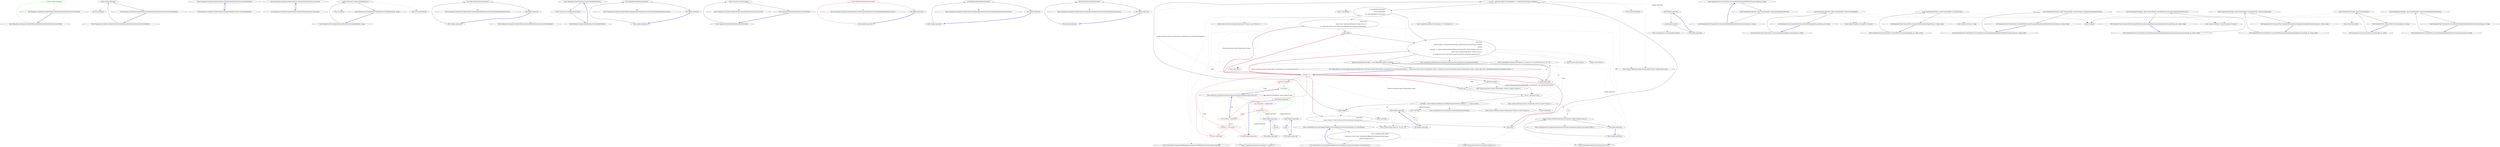 digraph  {
m2_3 [cluster="int.ToString()", file="DefaultNumberToWordsConverter.cs", label="Entry int.ToString()", span="0-0"];
m2_0 [cluster="Humanizer.Localisation.NumberToWords.DefaultNumberToWordsConverter.Convert(int)", file="DefaultNumberToWordsConverter.cs", label="Entry Humanizer.Localisation.NumberToWords.DefaultNumberToWordsConverter.Convert(int)", span="4-4"];
m2_1 [cluster="Humanizer.Localisation.NumberToWords.DefaultNumberToWordsConverter.Convert(int)", color=green, community=0, file="DefaultNumberToWordsConverter.cs", label="4: return number.ToString();", span="6-6"];
m2_2 [cluster="Humanizer.Localisation.NumberToWords.DefaultNumberToWordsConverter.Convert(int)", file="DefaultNumberToWordsConverter.cs", label="Exit Humanizer.Localisation.NumberToWords.DefaultNumberToWordsConverter.Convert(int)", span="4-4"];
m2_4 [cluster="Humanizer.Localisation.NumberToWords.DefaultNumberToWordsConverter.ConvertToOrdinal(int)", file="DefaultNumberToWordsConverter.cs", label="Entry Humanizer.Localisation.NumberToWords.DefaultNumberToWordsConverter.ConvertToOrdinal(int)", span="9-9"];
m2_5 [cluster="Humanizer.Localisation.NumberToWords.DefaultNumberToWordsConverter.ConvertToOrdinal(int)", file="DefaultNumberToWordsConverter.cs", label="return number.ToString();", span="11-11"];
m2_6 [cluster="Humanizer.Localisation.NumberToWords.DefaultNumberToWordsConverter.ConvertToOrdinal(int)", file="DefaultNumberToWordsConverter.cs", label="Exit Humanizer.Localisation.NumberToWords.DefaultNumberToWordsConverter.ConvertToOrdinal(int)", span="9-9"];
m7_2 [cluster="Humanizer.Localisation.NumberToWords.INumberToWordsConverter.ConvertToOrdinal(int)", file="INumberToWordsConverter.cs", label="Entry Humanizer.Localisation.NumberToWords.INumberToWordsConverter.ConvertToOrdinal(int)", span="19-19"];
m7_3 [cluster="Humanizer.Localisation.NumberToWords.INumberToWordsConverter.ConvertToOrdinal(int)", file="INumberToWordsConverter.cs", label="Exit Humanizer.Localisation.NumberToWords.INumberToWordsConverter.ConvertToOrdinal(int)", span="19-19"];
m7_0 [cluster="Humanizer.Localisation.NumberToWords.INumberToWordsConverter.Convert(int)", file="INumberToWordsConverter.cs", label="Entry Humanizer.Localisation.NumberToWords.INumberToWordsConverter.Convert(int)", span="12-12"];
m7_1 [cluster="Humanizer.Localisation.NumberToWords.INumberToWordsConverter.Convert(int)", file="INumberToWordsConverter.cs", label="Exit Humanizer.Localisation.NumberToWords.INumberToWordsConverter.Convert(int)", span="12-12"];
m8_4 [cluster="Unk.Equal", file="NumberToOrdinalWordsTests.cs", label="Entry Unk.Equal", span=""];
m8_0 [cluster="Humanizer.Tests.NumberToOrdinalWordsTests.ToOrdinalWords(int, string)", file="NumberToOrdinalWordsTests.cs", label="Entry Humanizer.Tests.NumberToOrdinalWordsTests.ToOrdinalWords(int, string)", span="50-50"];
m8_1 [cluster="Humanizer.Tests.NumberToOrdinalWordsTests.ToOrdinalWords(int, string)", file="NumberToOrdinalWordsTests.cs", label="Assert.Equal(words, number.ToOrdinalWords())", span="52-52"];
m8_2 [cluster="Humanizer.Tests.NumberToOrdinalWordsTests.ToOrdinalWords(int, string)", file="NumberToOrdinalWordsTests.cs", label="Exit Humanizer.Tests.NumberToOrdinalWordsTests.ToOrdinalWords(int, string)", span="50-50"];
m8_3 [cluster="int.ToOrdinalWords()", file="NumberToOrdinalWordsTests.cs", label="Entry int.ToOrdinalWords()", span="35-35"];
m9_7 [cluster="Humanizer.Localisation.NumberToWords.ArabicNumberToWordsConverter.ArabicNumberToWordsConverter()", file="NumberToWordsExtension.cs", label="Entry Humanizer.Localisation.NumberToWords.ArabicNumberToWordsConverter.ArabicNumberToWordsConverter()", span="4-4"];
m9_24 [cluster="Humanizer.NumberToWordsExtension.ToOrdinalWords(int)", file="NumberToWordsExtension.cs", label="Entry Humanizer.NumberToWordsExtension.ToOrdinalWords(int)", span="35-35"];
m9_25 [cluster="Humanizer.NumberToWordsExtension.ToOrdinalWords(int)", file="NumberToWordsExtension.cs", label="return Converter.ConvertToOrdinal(number);", span="37-37"];
m9_26 [cluster="Humanizer.NumberToWordsExtension.ToOrdinalWords(int)", file="NumberToWordsExtension.cs", label="Exit Humanizer.NumberToWordsExtension.ToOrdinalWords(int)", span="35-35"];
m9_15 [cluster="Humanizer.Localisation.NumberToWords.SpanishNumberToWordsConverter.SpanishNumberToWordsConverter()", file="NumberToWordsExtension.cs", label="Entry Humanizer.Localisation.NumberToWords.SpanishNumberToWordsConverter.SpanishNumberToWordsConverter()", span="5-5"];
m9_27 [cluster="Humanizer.Localisation.NumberToWords.INumberToWordsConverter.ConvertToOrdinal(int)", file="NumberToWordsExtension.cs", label="Entry Humanizer.Localisation.NumberToWords.INumberToWordsConverter.ConvertToOrdinal(int)", span="19-19"];
m9_23 [cluster="Humanizer.Localisation.NumberToWords.INumberToWordsConverter.Convert(int)", file="NumberToWordsExtension.cs", label="Entry Humanizer.Localisation.NumberToWords.INumberToWordsConverter.Convert(int)", span="12-12"];
m9_19 [cluster="Humanizer.Localisation.NumberToWords.PolishNumberToWordsConverter.PolishNumberToWordsConverter()", file="NumberToWordsExtension.cs", label="Entry Humanizer.Localisation.NumberToWords.PolishNumberToWordsConverter.PolishNumberToWordsConverter()", span="6-6"];
m9_20 [cluster="Humanizer.NumberToWordsExtension.ToWords(int)", file="NumberToWordsExtension.cs", label="Entry Humanizer.NumberToWordsExtension.ToWords(int)", span="25-25"];
m9_21 [cluster="Humanizer.NumberToWordsExtension.ToWords(int)", file="NumberToWordsExtension.cs", label="return Converter.Convert(number);", span="27-27"];
m9_22 [cluster="Humanizer.NumberToWordsExtension.ToWords(int)", file="NumberToWordsExtension.cs", label="Exit Humanizer.NumberToWordsExtension.ToWords(int)", span="25-25"];
m9_3 [cluster="Humanizer.Localisation.NumberToWords.EnglishNumberToWordsConverter.EnglishNumberToWordsConverter()", file="NumberToWordsExtension.cs", label="Entry Humanizer.Localisation.NumberToWords.EnglishNumberToWordsConverter.EnglishNumberToWordsConverter()", span="5-5"];
m9_11 [cluster="Humanizer.Localisation.NumberToWords.FarsiNumberToWordsConverter.FarsiNumberToWordsConverter()", file="NumberToWordsExtension.cs", label="Entry Humanizer.Localisation.NumberToWords.FarsiNumberToWordsConverter.FarsiNumberToWordsConverter()", span="5-5"];
m9_16 [cluster="lambda expression", file="NumberToWordsExtension.cs", label="Entry lambda expression", span="17-17"];
m9_0 [cluster="lambda expression", file="NumberToWordsExtension.cs", label="Entry lambda expression", span="13-13"];
m9_1 [cluster="lambda expression", file="NumberToWordsExtension.cs", label="new EnglishNumberToWordsConverter()", span="13-13"];
m9_2 [cluster="lambda expression", file="NumberToWordsExtension.cs", label="Exit lambda expression", span="13-13"];
m9_4 [cluster="lambda expression", file="NumberToWordsExtension.cs", label="Entry lambda expression", span="14-14"];
m9_5 [cluster="lambda expression", file="NumberToWordsExtension.cs", label="new ArabicNumberToWordsConverter()", span="14-14"];
m9_6 [cluster="lambda expression", file="NumberToWordsExtension.cs", label="Exit lambda expression", span="14-14"];
m9_8 [cluster="lambda expression", file="NumberToWordsExtension.cs", label="Entry lambda expression", span="15-15"];
m9_9 [cluster="lambda expression", file="NumberToWordsExtension.cs", label="new FarsiNumberToWordsConverter()", span="15-15"];
m9_10 [cluster="lambda expression", file="NumberToWordsExtension.cs", label="Exit lambda expression", span="15-15"];
m9_12 [cluster="lambda expression", file="NumberToWordsExtension.cs", label="Entry lambda expression", span="16-16"];
m9_13 [cluster="lambda expression", file="NumberToWordsExtension.cs", label="new SpanishNumberToWordsConverter()", span="16-16"];
m9_14 [cluster="lambda expression", file="NumberToWordsExtension.cs", label="Exit lambda expression", span="16-16"];
m9_17 [cluster="lambda expression", color=red, community=0, file="NumberToWordsExtension.cs", label="8: new PolishNumberToWordsConverter()", span="17-17"];
m9_18 [cluster="lambda expression", file="NumberToWordsExtension.cs", label="Exit lambda expression", span="17-17"];
m11_43 [cluster="Unk.ToMaybe", file="RussianFormatter.cs", label="Entry Unk.ToMaybe", span=""];
m11_4 [cluster="Humanizer.Localisation.Formatters.RussianFormatter.GetResourceKey(string, int)", color=red, community=0, file="RussianFormatter.cs", label="1: mod10 == 1", span="14-14"];
m11_29 [cluster="CommandLine.Core.ValueMapper.MapValuesImpl(System.Collections.Generic.IEnumerable<CommandLine.Core.SpecificationProperty>, System.Collections.Generic.IEnumerable<string>, System.Func<System.Collections.Generic.IEnumerable<string>, System.Type, bool, CommandLine.Infrastructure.Maybe<object>>)", file="RussianFormatter.cs", label="MapValuesImpl(specProps.Skip(1), values.Skip(taken.Count()), converter)", span="61-61"];
m11_17 [cluster="CommandLine.Core.ValueMapper.MapValuesImpl(System.Collections.Generic.IEnumerable<CommandLine.Core.SpecificationProperty>, System.Collections.Generic.IEnumerable<string>, System.Func<System.Collections.Generic.IEnumerable<string>, System.Type, bool, CommandLine.Infrastructure.Maybe<object>>)", file="RussianFormatter.cs", label="specProps.Empty()", span="30-30"];
m11_18 [cluster="CommandLine.Core.ValueMapper.MapValuesImpl(System.Collections.Generic.IEnumerable<CommandLine.Core.SpecificationProperty>, System.Collections.Generic.IEnumerable<string>, System.Func<System.Collections.Generic.IEnumerable<string>, System.Type, bool, CommandLine.Infrastructure.Maybe<object>>)", file="RussianFormatter.cs", label="yield break;", span="32-32"];
m11_22 [cluster="CommandLine.Core.ValueMapper.MapValuesImpl(System.Collections.Generic.IEnumerable<CommandLine.Core.SpecificationProperty>, System.Collections.Generic.IEnumerable<string>, System.Func<System.Collections.Generic.IEnumerable<string>, System.Type, bool, CommandLine.Infrastructure.Maybe<object>>)", file="RussianFormatter.cs", label="yield return\r\n                    Tuple.Create(pt, MakeErrorInCaseOfMinConstraint(pt.Specification));", span="38-39"];
m11_23 [cluster="CommandLine.Core.ValueMapper.MapValuesImpl(System.Collections.Generic.IEnumerable<CommandLine.Core.SpecificationProperty>, System.Collections.Generic.IEnumerable<string>, System.Func<System.Collections.Generic.IEnumerable<string>, System.Type, bool, CommandLine.Infrastructure.Maybe<object>>)", file="RussianFormatter.cs", label="yield break;", span="40-40"];
m11_26 [cluster="CommandLine.Core.ValueMapper.MapValuesImpl(System.Collections.Generic.IEnumerable<CommandLine.Core.SpecificationProperty>, System.Collections.Generic.IEnumerable<string>, System.Func<System.Collections.Generic.IEnumerable<string>, System.Type, bool, CommandLine.Infrastructure.Maybe<object>>)", file="RussianFormatter.cs", label="yield return\r\n                    Tuple.Create<SpecificationProperty, Maybe<Error>>(\r\n                        pt, Maybe.Just<Error>(new SequenceOutOfRangeError(NameInfo.EmptyName)));", span="48-50"];
m11_27 [cluster="CommandLine.Core.ValueMapper.MapValuesImpl(System.Collections.Generic.IEnumerable<CommandLine.Core.SpecificationProperty>, System.Collections.Generic.IEnumerable<string>, System.Func<System.Collections.Generic.IEnumerable<string>, System.Type, bool, CommandLine.Infrastructure.Maybe<object>>)", file="RussianFormatter.cs", label="yield break;", span="51-51"];
m11_28 [cluster="CommandLine.Core.ValueMapper.MapValuesImpl(System.Collections.Generic.IEnumerable<CommandLine.Core.SpecificationProperty>, System.Collections.Generic.IEnumerable<string>, System.Func<System.Collections.Generic.IEnumerable<string>, System.Type, bool, CommandLine.Infrastructure.Maybe<object>>)", file="RussianFormatter.cs", label="yield return\r\n                converter(taken, pt.Property.PropertyType, pt.Specification.ConversionType.IsScalar())\r\n                    .Return(\r\n                        converted => Tuple.Create(pt.WithValue(Maybe.Just(converted)), Maybe.Nothing<Error>()),\r\n                        Tuple.Create<SpecificationProperty, Maybe<Error>>(\r\n                            pt, Maybe.Just<Error>(new BadFormatConversionError(NameInfo.EmptyName))));", span="54-59"];
m11_30 [cluster="CommandLine.Core.ValueMapper.MapValuesImpl(System.Collections.Generic.IEnumerable<CommandLine.Core.SpecificationProperty>, System.Collections.Generic.IEnumerable<string>, System.Func<System.Collections.Generic.IEnumerable<string>, System.Type, bool, CommandLine.Infrastructure.Maybe<object>>)", file="RussianFormatter.cs", label="yield return value;", span="63-63"];
m11_19 [cluster="CommandLine.Core.ValueMapper.MapValuesImpl(System.Collections.Generic.IEnumerable<CommandLine.Core.SpecificationProperty>, System.Collections.Generic.IEnumerable<string>, System.Func<System.Collections.Generic.IEnumerable<string>, System.Type, bool, CommandLine.Infrastructure.Maybe<object>>)", file="RussianFormatter.cs", label="var pt = specProps.First()", span="34-34"];
m11_20 [cluster="CommandLine.Core.ValueMapper.MapValuesImpl(System.Collections.Generic.IEnumerable<CommandLine.Core.SpecificationProperty>, System.Collections.Generic.IEnumerable<string>, System.Func<System.Collections.Generic.IEnumerable<string>, System.Type, bool, CommandLine.Infrastructure.Maybe<object>>)", file="RussianFormatter.cs", label="var taken = values.Take(pt.Specification.CountOfMaxNumberOfValues().Return(n => n, values.Count()))", span="35-35"];
m11_24 [cluster="CommandLine.Core.ValueMapper.MapValuesImpl(System.Collections.Generic.IEnumerable<CommandLine.Core.SpecificationProperty>, System.Collections.Generic.IEnumerable<string>, System.Func<System.Collections.Generic.IEnumerable<string>, System.Type, bool, CommandLine.Infrastructure.Maybe<object>>)", file="RussianFormatter.cs", label="var next = specProps.Skip(1).FirstOrDefault(s => s.Specification.IsValue()).ToMaybe()", span="43-43"];
m11_25 [cluster="CommandLine.Core.ValueMapper.MapValuesImpl(System.Collections.Generic.IEnumerable<CommandLine.Core.SpecificationProperty>, System.Collections.Generic.IEnumerable<string>, System.Func<System.Collections.Generic.IEnumerable<string>, System.Type, bool, CommandLine.Infrastructure.Maybe<object>>)", file="RussianFormatter.cs", label="pt.Specification.Max.IsJust()\r\n                && next.IsNothing()\r\n                && values.Skip(taken.Count()).Any()", span="44-46"];
m11_21 [cluster="CommandLine.Core.ValueMapper.MapValuesImpl(System.Collections.Generic.IEnumerable<CommandLine.Core.SpecificationProperty>, System.Collections.Generic.IEnumerable<string>, System.Func<System.Collections.Generic.IEnumerable<string>, System.Type, bool, CommandLine.Infrastructure.Maybe<object>>)", file="RussianFormatter.cs", label="taken.Empty()", span="36-36"];
m11_31 [cluster="CommandLine.Core.ValueMapper.MapValuesImpl(System.Collections.Generic.IEnumerable<CommandLine.Core.SpecificationProperty>, System.Collections.Generic.IEnumerable<string>, System.Func<System.Collections.Generic.IEnumerable<string>, System.Type, bool, CommandLine.Infrastructure.Maybe<object>>)", file="RussianFormatter.cs", label="Exit CommandLine.Core.ValueMapper.MapValuesImpl(System.Collections.Generic.IEnumerable<CommandLine.Core.SpecificationProperty>, System.Collections.Generic.IEnumerable<string>, System.Func<System.Collections.Generic.IEnumerable<string>, System.Type, bool, CommandLine.Infrastructure.Maybe<object>>)", span="25-25"];
m11_49 [cluster="CommandLine.Infrastructure.Maybe.Just<T>(T)", file="RussianFormatter.cs", label="Entry CommandLine.Infrastructure.Maybe.Just<T>(T)", span="68-68"];
m11_45 [cluster="CommandLine.Infrastructure.Maybe<T>.IsNothing<T>()", file="RussianFormatter.cs", label="Entry CommandLine.Infrastructure.Maybe<T>.IsNothing<T>()", span="144-144"];
m11_50 [cluster="System.Type.IsScalar()", file="RussianFormatter.cs", label="Entry System.Type.IsScalar()", span="44-44"];
m11_0 [cluster="Humanizer.Localisation.Formatters.RussianFormatter.GetResourceKey(string, int)", file="RussianFormatter.cs", label="Entry Humanizer.Localisation.Formatters.RussianFormatter.GetResourceKey(string, int)", span="7-7"];
m11_1 [cluster="Humanizer.Localisation.Formatters.RussianFormatter.GetResourceKey(string, int)", color=red, community=0, file="RussianFormatter.cs", label="16: var mod100 = number%100", span="9-9"];
m11_2 [cluster="Humanizer.Localisation.Formatters.RussianFormatter.GetResourceKey(string, int)", color=red, community=0, file="RussianFormatter.cs", label="3: mod100/10 != 1", span="10-10"];
m11_3 [cluster="Humanizer.Localisation.Formatters.RussianFormatter.GetResourceKey(string, int)", color=red, community=0, file="RussianFormatter.cs", label="16: var mod10 = number%10", span="12-12"];
m11_44 [cluster="CommandLine.Infrastructure.Maybe<T>.IsJust<T>()", file="RussianFormatter.cs", label="Entry CommandLine.Infrastructure.Maybe<T>.IsJust<T>()", span="149-149"];
m11_51 [cluster="Unk.converter", file="RussianFormatter.cs", label="Entry Unk.converter", span=""];
m11_32 [cluster="System.Collections.Generic.IEnumerable<TSource>.Empty<TSource>()", file="RussianFormatter.cs", label="Entry System.Collections.Generic.IEnumerable<TSource>.Empty<TSource>()", span="62-62"];
m11_60 [cluster="CommandLine.Core.Specification.IsValue()", file="RussianFormatter.cs", label="Entry CommandLine.Core.Specification.IsValue()", span="15-15"];
m11_48 [cluster="CommandLine.SequenceOutOfRangeError.SequenceOutOfRangeError(CommandLine.NameInfo)", file="RussianFormatter.cs", label="Entry CommandLine.SequenceOutOfRangeError.SequenceOutOfRangeError(CommandLine.NameInfo)", span="316-316"];
m11_39 [cluster="CommandLine.Core.ValueMapper.MakeErrorInCaseOfMinConstraint(CommandLine.Core.Specification)", file="RussianFormatter.cs", label="Entry CommandLine.Core.ValueMapper.MakeErrorInCaseOfMinConstraint(CommandLine.Core.Specification)", span="67-67"];
m11_66 [cluster="CommandLine.Core.ValueMapper.MakeErrorInCaseOfMinConstraint(CommandLine.Core.Specification)", file="RussianFormatter.cs", label="return specification.Min.IsJust()\r\n                ? Maybe.Just<Error>(new SequenceOutOfRangeError(NameInfo.EmptyName))\r\n                : Maybe.Nothing<Error>();", span="69-71"];
m11_67 [cluster="CommandLine.Core.ValueMapper.MakeErrorInCaseOfMinConstraint(CommandLine.Core.Specification)", file="RussianFormatter.cs", label="Exit CommandLine.Core.ValueMapper.MakeErrorInCaseOfMinConstraint(CommandLine.Core.Specification)", span="67-67"];
m11_6 [cluster="Humanizer.Localisation.Formatters.RussianFormatter.GetResourceKey(string, int)", color=red, community=0, file="RussianFormatter.cs", label="6: mod10 > 1 && mod10 < 5", span="17-17"];
m11_65 [cluster="CommandLine.Infrastructure.Maybe.Nothing<T>()", file="RussianFormatter.cs", label="Entry CommandLine.Infrastructure.Maybe.Nothing<T>()", span="63-63"];
m11_47 [cluster="System.Collections.Generic.IEnumerable<TSource>.Any<TSource>()", file="RussianFormatter.cs", label="Entry System.Collections.Generic.IEnumerable<TSource>.Any<TSource>()", span="0-0"];
m11_37 [cluster="Unk.Take", file="RussianFormatter.cs", label="Entry Unk.Take", span=""];
m11_34 [cluster="CommandLine.Core.Specification.CountOfMaxNumberOfValues()", file="RussianFormatter.cs", label="Entry CommandLine.Core.Specification.CountOfMaxNumberOfValues()", span="51-51"];
m11_40 [cluster="System.Tuple.Create<T1, T2>(T1, T2)", file="RussianFormatter.cs", label="Entry System.Tuple.Create<T1, T2>(T1, T2)", span="0-0"];
m11_5 [cluster="Unk.Select", color=red, community=0, file="RussianFormatter.cs", label="16: Entry Unk.Select", span=""];
m11_7 [cluster="Unk.Create", color=red, community=0, file="RussianFormatter.cs", label="16: Entry Unk.Create", span=""];
m11_8 [cluster="lambda expression", color=red, community=0, file="RussianFormatter.cs", label="16: Entry lambda expression", span="19-19"];
m11_9 [cluster="lambda expression", color=green, community=0, file="RussianFormatter.cs", label="16: pe.Item1", span="19-19"];
m11_64 [cluster="CommandLine.Core.SpecificationProperty.WithValue(CommandLine.Infrastructure.Maybe<object>)", file="RussianFormatter.cs", label="Entry CommandLine.Core.SpecificationProperty.WithValue(CommandLine.Infrastructure.Maybe<object>)", span="18-18"];
m11_46 [cluster="Unk.Count", file="RussianFormatter.cs", label="Entry Unk.Count", span=""];
m11_52 [cluster="CommandLine.BadFormatConversionError.BadFormatConversionError(CommandLine.NameInfo)", file="RussianFormatter.cs", label="Entry CommandLine.BadFormatConversionError.BadFormatConversionError(CommandLine.NameInfo)", span="305-305"];
m11_33 [cluster="System.Collections.Generic.IEnumerable<TSource>.First<TSource>()", file="RussianFormatter.cs", label="Entry System.Collections.Generic.IEnumerable<TSource>.First<TSource>()", span="0-0"];
m11_57 [cluster="lambda expression", file="RussianFormatter.cs", label="Entry lambda expression", span="43-43"];
m11_11 [cluster="lambda expression", file="RussianFormatter.cs", label="Entry lambda expression", span="20-20"];
m11_14 [cluster="lambda expression", file="RussianFormatter.cs", label="Entry lambda expression", span="21-21"];
m11_10 [cluster="lambda expression", file="RussianFormatter.cs", label="Exit lambda expression", span="19-19"];
m11_13 [cluster="lambda expression", file="RussianFormatter.cs", label="Exit lambda expression", span="20-20"];
m11_12 [cluster="lambda expression", file="RussianFormatter.cs", label="pe.Item2", span="20-20"];
m11_16 [cluster="lambda expression", file="RussianFormatter.cs", label="Exit lambda expression", span="21-21"];
m11_15 [cluster="lambda expression", file="RussianFormatter.cs", label="e.Value", span="21-21"];
m11_61 [cluster="lambda expression", file="RussianFormatter.cs", label="Entry lambda expression", span="57-57"];
m11_62 [cluster="lambda expression", file="RussianFormatter.cs", label="Tuple.Create(pt.WithValue(Maybe.Just(converted)), Maybe.Nothing<Error>())", span="57-57"];
m11_54 [cluster="lambda expression", file="RussianFormatter.cs", label="Entry lambda expression", span="35-35"];
m11_63 [cluster="lambda expression", file="RussianFormatter.cs", label="Exit lambda expression", span="57-57"];
m11_56 [cluster="lambda expression", file="RussianFormatter.cs", label="Exit lambda expression", span="35-35"];
m11_55 [cluster="lambda expression", file="RussianFormatter.cs", label=n, span="35-35"];
m11_58 [cluster="lambda expression", file="RussianFormatter.cs", label="s.Specification.IsValue()", span="43-43"];
m11_59 [cluster="lambda expression", file="RussianFormatter.cs", label="Exit lambda expression", span="43-43"];
m11_42 [cluster="Unk.FirstOrDefault", file="RussianFormatter.cs", label="Entry Unk.FirstOrDefault", span=""];
m11_35 [cluster="System.Collections.Generic.IEnumerable<TSource>.Count<TSource>()", file="RussianFormatter.cs", label="Entry System.Collections.Generic.IEnumerable<TSource>.Count<TSource>()", span="0-0"];
m11_38 [cluster="Unk.Empty", file="RussianFormatter.cs", label="Entry Unk.Empty", span=""];
m11_53 [cluster="CommandLine.Infrastructure.Maybe<T1>.Return<T1, T2>(System.Func<T1, T2>, T2)", file="RussianFormatter.cs", label="Entry CommandLine.Infrastructure.Maybe<T1>.Return<T1, T2>(System.Func<T1, T2>, T2)", span="100-100"];
m11_41 [cluster="System.Collections.Generic.IEnumerable<TSource>.Skip<TSource>(int)", file="RussianFormatter.cs", label="Entry System.Collections.Generic.IEnumerable<TSource>.Skip<TSource>(int)", span="0-0"];
m11_36 [cluster="Unk.Return", file="RussianFormatter.cs", label="Entry Unk.Return", span=""];
m11_68 [file="RussianFormatter.cs", label=pt, span=""];
m15_12 [cluster="Humanizer.Tests.TruncatorTests.TruncateWithFixedNumberOfWordsTruncator(string, int, string)", file="SpanishNumberToWordsConverter.cs", label="Entry Humanizer.Tests.TruncatorTests.TruncateWithFixedNumberOfWordsTruncator(string, int, string)", span="51-51"];
m15_13 [cluster="Humanizer.Tests.TruncatorTests.TruncateWithFixedNumberOfWordsTruncator(string, int, string)", file="SpanishNumberToWordsConverter.cs", label="Assert.Equal(expectedOutput, input.Truncate(length, Truncator.FixedNumberOfWords))", span="53-53"];
m15_14 [cluster="Humanizer.Tests.TruncatorTests.TruncateWithFixedNumberOfWordsTruncator(string, int, string)", file="SpanishNumberToWordsConverter.cs", label="Exit Humanizer.Tests.TruncatorTests.TruncateWithFixedNumberOfWordsTruncator(string, int, string)", span="51-51"];
m15_15 [cluster="Humanizer.Tests.TruncatorTests.TruncateWithTruncationString(string, int, string, string)", file="SpanishNumberToWordsConverter.cs", label="Entry Humanizer.Tests.TruncatorTests.TruncateWithTruncationString(string, int, string, string)", span="65-65"];
m15_16 [cluster="Humanizer.Tests.TruncatorTests.TruncateWithTruncationString(string, int, string, string)", file="SpanishNumberToWordsConverter.cs", label="Assert.Equal(expectedOutput, input.Truncate(length, truncationString))", span="67-67"];
m15_17 [cluster="Humanizer.Tests.TruncatorTests.TruncateWithTruncationString(string, int, string, string)", file="SpanishNumberToWordsConverter.cs", label="Exit Humanizer.Tests.TruncatorTests.TruncateWithTruncationString(string, int, string, string)", span="65-65"];
m15_8 [cluster="string.Truncate(int, Humanizer.ITruncator)", file="SpanishNumberToWordsConverter.cs", label="Entry string.Truncate(int, Humanizer.ITruncator)", span="27-27"];
m15_22 [cluster="string.Truncate(int, string, Humanizer.ITruncator)", file="SpanishNumberToWordsConverter.cs", label="Entry string.Truncate(int, string, Humanizer.ITruncator)", span="52-52"];
m15_4 [cluster="Unk.Equal", file="SpanishNumberToWordsConverter.cs", label="Entry Unk.Equal", span=""];
m15_26 [cluster="Humanizer.Tests.TruncatorTests.TruncateWithTruncationStringAndFixedNumberOfWordsTruncator(string, int, string, string)", file="SpanishNumberToWordsConverter.cs", label="Entry Humanizer.Tests.TruncatorTests.TruncateWithTruncationStringAndFixedNumberOfWordsTruncator(string, int, string, string)", span="110-110"];
m15_27 [cluster="Humanizer.Tests.TruncatorTests.TruncateWithTruncationStringAndFixedNumberOfWordsTruncator(string, int, string, string)", file="SpanishNumberToWordsConverter.cs", label="Assert.Equal(expectedOutput, input.Truncate(length, truncationString, Truncator.FixedNumberOfWords))", span="112-112"];
m15_28 [cluster="Humanizer.Tests.TruncatorTests.TruncateWithTruncationStringAndFixedNumberOfWordsTruncator(string, int, string, string)", file="SpanishNumberToWordsConverter.cs", label="Exit Humanizer.Tests.TruncatorTests.TruncateWithTruncationStringAndFixedNumberOfWordsTruncator(string, int, string, string)", span="110-110"];
m15_5 [cluster="Humanizer.Tests.TruncatorTests.TruncateWithFixedLengthTruncator(string, int, string)", file="SpanishNumberToWordsConverter.cs", label="Entry Humanizer.Tests.TruncatorTests.TruncateWithFixedLengthTruncator(string, int, string)", span="26-26"];
m15_6 [cluster="Humanizer.Tests.TruncatorTests.TruncateWithFixedLengthTruncator(string, int, string)", file="SpanishNumberToWordsConverter.cs", label="Assert.Equal(expectedOutput, input.Truncate(length, Truncator.FixedLength))", span="28-28"];
m15_7 [cluster="Humanizer.Tests.TruncatorTests.TruncateWithFixedLengthTruncator(string, int, string)", file="SpanishNumberToWordsConverter.cs", label="Exit Humanizer.Tests.TruncatorTests.TruncateWithFixedLengthTruncator(string, int, string)", span="26-26"];
m15_23 [cluster="Humanizer.Tests.TruncatorTests.TruncateWithTruncationStringAndFixedNumberOfCharactersTruncator(string, int, string, string)", file="SpanishNumberToWordsConverter.cs", label="Entry Humanizer.Tests.TruncatorTests.TruncateWithTruncationStringAndFixedNumberOfCharactersTruncator(string, int, string, string)", span="95-95"];
m15_24 [cluster="Humanizer.Tests.TruncatorTests.TruncateWithTruncationStringAndFixedNumberOfCharactersTruncator(string, int, string, string)", file="SpanishNumberToWordsConverter.cs", label="Assert.Equal(expectedOutput, input.Truncate(length, truncationString, Truncator.FixedNumberOfCharacters))", span="97-97"];
m15_25 [cluster="Humanizer.Tests.TruncatorTests.TruncateWithTruncationStringAndFixedNumberOfCharactersTruncator(string, int, string, string)", file="SpanishNumberToWordsConverter.cs", label="Exit Humanizer.Tests.TruncatorTests.TruncateWithTruncationStringAndFixedNumberOfCharactersTruncator(string, int, string, string)", span="95-95"];
m15_0 [cluster="Humanizer.Tests.TruncatorTests.Truncate(string, int, string)", file="SpanishNumberToWordsConverter.cs", label="Entry Humanizer.Tests.TruncatorTests.Truncate(string, int, string)", span="14-14"];
m15_1 [cluster="Humanizer.Tests.TruncatorTests.Truncate(string, int, string)", file="SpanishNumberToWordsConverter.cs", label="Assert.Equal(expectedOutput, input.Truncate(length))", span="16-16"];
m15_2 [cluster="Humanizer.Tests.TruncatorTests.Truncate(string, int, string)", file="SpanishNumberToWordsConverter.cs", label="Exit Humanizer.Tests.TruncatorTests.Truncate(string, int, string)", span="14-14"];
m15_18 [cluster="string.Truncate(int, string)", file="SpanishNumberToWordsConverter.cs", label="Entry string.Truncate(int, string)", span="39-39"];
m15_3 [cluster="string.Truncate(int)", file="SpanishNumberToWordsConverter.cs", label="Entry string.Truncate(int)", span="15-15"];
m15_19 [cluster="Humanizer.Tests.TruncatorTests.TruncateWithTruncationStringAndFixedLengthTruncator(string, int, string, string)", file="SpanishNumberToWordsConverter.cs", label="Entry Humanizer.Tests.TruncatorTests.TruncateWithTruncationStringAndFixedLengthTruncator(string, int, string, string)", span="80-80"];
m15_20 [cluster="Humanizer.Tests.TruncatorTests.TruncateWithTruncationStringAndFixedLengthTruncator(string, int, string, string)", file="SpanishNumberToWordsConverter.cs", label="Assert.Equal(expectedOutput, input.Truncate(length, truncationString, Truncator.FixedLength))", span="82-82"];
m15_21 [cluster="Humanizer.Tests.TruncatorTests.TruncateWithTruncationStringAndFixedLengthTruncator(string, int, string, string)", file="SpanishNumberToWordsConverter.cs", label="Exit Humanizer.Tests.TruncatorTests.TruncateWithTruncationStringAndFixedLengthTruncator(string, int, string, string)", span="80-80"];
m15_9 [cluster="Humanizer.Tests.TruncatorTests.TruncateWithFixedNumberOfCharactersTruncator(string, int, string)", file="SpanishNumberToWordsConverter.cs", label="Entry Humanizer.Tests.TruncatorTests.TruncateWithFixedNumberOfCharactersTruncator(string, int, string)", span="38-38"];
m15_10 [cluster="Humanizer.Tests.TruncatorTests.TruncateWithFixedNumberOfCharactersTruncator(string, int, string)", file="SpanishNumberToWordsConverter.cs", label="Assert.Equal(expectedOutput, input.Truncate(length, Truncator.FixedNumberOfCharacters))", span="40-40"];
m15_11 [cluster="Humanizer.Tests.TruncatorTests.TruncateWithFixedNumberOfCharactersTruncator(string, int, string)", file="SpanishNumberToWordsConverter.cs", label="Exit Humanizer.Tests.TruncatorTests.TruncateWithFixedNumberOfCharactersTruncator(string, int, string)", span="38-38"];
m2_0 -> m2_1  [color=green, key=0, style=solid];
m2_1 -> m2_2  [color=green, key=0, style=solid];
m2_1 -> m2_3  [color=green, key=2, style=dotted];
m2_2 -> m2_0  [color=blue, key=0, style=bold];
m2_4 -> m2_5  [key=0, style=solid];
m2_5 -> m2_6  [key=0, style=solid];
m2_5 -> m2_3  [key=2, style=dotted];
m2_6 -> m2_4  [color=blue, key=0, style=bold];
m7_2 -> m7_3  [key=0, style=solid];
m7_3 -> m7_2  [color=blue, key=0, style=bold];
m7_0 -> m7_1  [key=0, style=solid];
m7_1 -> m7_0  [color=blue, key=0, style=bold];
m8_0 -> m8_1  [key=0, style=solid];
m8_1 -> m8_2  [key=0, style=solid];
m8_1 -> m8_3  [key=2, style=dotted];
m8_1 -> m8_4  [key=2, style=dotted];
m8_2 -> m8_0  [color=blue, key=0, style=bold];
m9_24 -> m9_25  [key=0, style=solid];
m9_25 -> m9_26  [key=0, style=solid];
m9_25 -> m9_27  [key=2, style=dotted];
m9_26 -> m9_24  [color=blue, key=0, style=bold];
m9_20 -> m9_21  [key=0, style=solid];
m9_21 -> m9_22  [key=0, style=solid];
m9_21 -> m9_23  [key=2, style=dotted];
m9_22 -> m9_20  [color=blue, key=0, style=bold];
m9_16 -> m9_17  [color=red, key=0, style=solid];
m9_0 -> m9_1  [key=0, style=solid];
m9_1 -> m9_2  [key=0, style=solid];
m9_1 -> m9_3  [key=2, style=dotted];
m9_2 -> m9_0  [color=blue, key=0, style=bold];
m9_4 -> m9_5  [key=0, style=solid];
m9_5 -> m9_6  [key=0, style=solid];
m9_5 -> m9_7  [key=2, style=dotted];
m9_6 -> m9_4  [color=blue, key=0, style=bold];
m9_8 -> m9_9  [key=0, style=solid];
m9_9 -> m9_10  [key=0, style=solid];
m9_9 -> m9_11  [key=2, style=dotted];
m9_10 -> m9_8  [color=blue, key=0, style=bold];
m9_12 -> m9_13  [key=0, style=solid];
m9_13 -> m9_14  [key=0, style=solid];
m9_13 -> m9_15  [key=2, style=dotted];
m9_14 -> m9_12  [color=blue, key=0, style=bold];
m9_17 -> m9_18  [color=red, key=0, style=solid];
m9_17 -> m9_19  [color=red, key=2, style=dotted];
m9_18 -> m9_16  [color=blue, key=0, style=bold];
m11_4 -> m11_17  [key=0, style=solid];
m11_4 -> m11_18  [color=crimson, key=0, style=bold];
m11_4 -> m11_22  [color=crimson, key=0, style=bold];
m11_4 -> m11_23  [color=crimson, key=0, style=bold];
m11_4 -> m11_26  [color=crimson, key=0, style=bold];
m11_4 -> m11_27  [color=crimson, key=0, style=bold];
m11_4 -> m11_28  [color=crimson, key=0, style=bold];
m11_4 -> m11_30  [color=crimson, key=0, style=bold];
m11_4 -> m11_19  [color=darkseagreen4, key=1, label="System.Collections.Generic.IEnumerable<CommandLine.Core.SpecificationProperty>", style=dashed];
m11_4 -> m11_20  [color=darkseagreen4, key=1, label="System.Collections.Generic.IEnumerable<string>", style=dashed];
m11_4 -> m11_24  [color=darkseagreen4, key=1, label="System.Collections.Generic.IEnumerable<CommandLine.Core.SpecificationProperty>", style=dashed];
m11_4 -> m11_25  [color=darkseagreen4, key=1, label="System.Collections.Generic.IEnumerable<string>", style=dashed];
m11_4 -> m11_29  [color=darkseagreen4, key=1, label="System.Collections.Generic.IEnumerable<CommandLine.Core.SpecificationProperty>", style=dashed];
m11_4 -> m11_5  [color=red, key=0, style=solid];
m11_4 -> m11_6  [color=red, key=0, style=solid];
m11_29 -> m11_4  [key=2, style=dotted];
m11_29 -> m11_30  [key=0, style=solid];
m11_29 -> m11_31  [key=0, style=solid];
m11_29 -> m11_41  [key=2, style=dotted];
m11_29 -> m11_46  [key=2, style=dotted];
m11_17 -> m11_18  [key=0, style=solid];
m11_17 -> m11_19  [key=0, style=solid];
m11_17 -> m11_32  [key=2, style=dotted];
m11_18 -> m11_19  [key=0, style=solid];
m11_22 -> m11_23  [key=0, style=solid];
m11_22 -> m11_39  [key=2, style=dotted];
m11_22 -> m11_40  [key=2, style=dotted];
m11_23 -> m11_24  [key=0, style=solid];
m11_26 -> m11_27  [key=0, style=solid];
m11_26 -> m11_48  [key=2, style=dotted];
m11_26 -> m11_49  [key=2, style=dotted];
m11_26 -> m11_40  [key=2, style=dotted];
m11_27 -> m11_28  [key=0, style=solid];
m11_28 -> m11_29  [key=0, style=solid];
m11_28 -> m11_50  [key=2, style=dotted];
m11_28 -> m11_51  [key=2, style=dotted];
m11_28 -> m11_52  [key=2, style=dotted];
m11_28 -> m11_49  [key=2, style=dotted];
m11_28 -> m11_40  [key=2, style=dotted];
m11_28 -> m11_53  [key=2, style=dotted];
m11_28 -> m11_61  [color=darkseagreen4, key=1, label="lambda expression", style=dashed];
m11_30 -> m11_29  [key=0, style=solid];
m11_19 -> m11_22  [color=darkseagreen4, key=1, label=pt, style=dashed];
m11_19 -> m11_26  [color=darkseagreen4, key=1, label=pt, style=dashed];
m11_19 -> m11_28  [color=darkseagreen4, key=1, label=pt, style=dashed];
m11_19 -> m11_20  [key=0, style=solid];
m11_19 -> m11_33  [key=2, style=dotted];
m11_19 -> m11_25  [color=darkseagreen4, key=1, label=pt, style=dashed];
m11_19 -> m11_62  [color=darkseagreen4, key=1, label=pt, style=dashed];
m11_20 -> m11_29  [color=darkseagreen4, key=1, label=taken, style=dashed];
m11_20 -> m11_28  [color=darkseagreen4, key=1, label=taken, style=dashed];
m11_20 -> m11_21  [key=0, style=solid];
m11_20 -> m11_34  [key=2, style=dotted];
m11_20 -> m11_35  [key=2, style=dotted];
m11_20 -> m11_36  [key=2, style=dotted];
m11_20 -> m11_37  [key=2, style=dotted];
m11_20 -> m11_54  [color=darkseagreen4, key=1, label="lambda expression", style=dashed];
m11_20 -> m11_25  [color=darkseagreen4, key=1, label=taken, style=dashed];
m11_24 -> m11_25  [key=0, style=solid];
m11_24 -> m11_41  [key=2, style=dotted];
m11_24 -> m11_42  [key=2, style=dotted];
m11_24 -> m11_43  [key=2, style=dotted];
m11_24 -> m11_57  [color=darkseagreen4, key=1, label="lambda expression", style=dashed];
m11_25 -> m11_26  [key=0, style=solid];
m11_25 -> m11_28  [key=0, style=solid];
m11_25 -> m11_44  [key=2, style=dotted];
m11_25 -> m11_45  [key=2, style=dotted];
m11_25 -> m11_46  [key=2, style=dotted];
m11_25 -> m11_41  [key=2, style=dotted];
m11_25 -> m11_47  [key=2, style=dotted];
m11_21 -> m11_22  [key=0, style=solid];
m11_21 -> m11_24  [key=0, style=solid];
m11_21 -> m11_38  [key=2, style=dotted];
m11_31 -> m11_4  [color=blue, key=0, style=bold];
m11_0 -> m11_1  [color=red, key=0, style=solid];
m11_0 -> m11_3  [color=red, key=1, label=int, style=dashed];
m11_0 -> m11_5  [color=red, key=1, label=string, style=dashed];
m11_0 -> m11_7  [color=red, key=1, label=string, style=dashed];
m11_0 -> m11_8  [color=red, key=1, label=string, style=dashed];
m11_0 -> m11_0  [color=darkorchid, key=3, label="method methodReturn string GetResourceKey", style=bold];
m11_1 -> m11_2  [color=red, key=0, style=solid];
m11_1 -> m11_4  [color=green, key=2, style=dotted];
m11_2 -> m11_3  [color=red, key=0, style=solid];
m11_2 -> m11_5  [color=green, key=2, style=dotted];
m11_2 -> m11_6  [color=green, key=2, style=dotted];
m11_2 -> m11_7  [color=green, key=2, style=dotted];
m11_2 -> m11_8  [color=green, key=1, label="lambda expression", style=dashed];
m11_2 -> m11_11  [color=green, key=1, label="lambda expression", style=dashed];
m11_2 -> m11_14  [color=green, key=1, label="lambda expression", style=dashed];
m11_3 -> m11_0  [color=blue, key=0, style=bold];
m11_3 -> m11_4  [color=red, key=0, style=solid];
m11_3 -> m11_6  [color=red, key=1, label=mod10, style=dashed];
m11_39 -> m11_66  [key=0, style=solid];
m11_66 -> m11_48  [key=2, style=dotted];
m11_66 -> m11_49  [key=2, style=dotted];
m11_66 -> m11_44  [key=2, style=dotted];
m11_66 -> m11_67  [key=0, style=solid];
m11_66 -> m11_65  [key=2, style=dotted];
m11_67 -> m11_39  [color=blue, key=0, style=bold];
m11_6 -> m11_7  [color=red, key=0, style=solid];
m11_6 -> m11_8  [color=red, key=0, style=solid];
m11_5 -> m11_9  [color=red, key=0, style=solid];
m11_7 -> m11_9  [color=red, key=0, style=solid];
m11_8 -> m11_9  [color=green, key=0, style=solid];
m11_9 -> m11_0  [color=blue, key=0, style=bold];
m11_9 -> m11_10  [color=green, key=0, style=solid];
m11_57 -> m11_58  [key=0, style=solid];
m11_11 -> m11_12  [key=0, style=solid];
m11_14 -> m11_15  [key=0, style=solid];
m11_10 -> m11_8  [color=blue, key=0, style=bold];
m11_13 -> m11_11  [color=blue, key=0, style=bold];
m11_12 -> m11_13  [key=0, style=solid];
m11_16 -> m11_14  [color=blue, key=0, style=bold];
m11_15 -> m11_16  [key=0, style=solid];
m11_61 -> m11_62  [key=0, style=solid];
m11_62 -> m11_40  [key=2, style=dotted];
m11_62 -> m11_49  [key=2, style=dotted];
m11_62 -> m11_63  [key=0, style=solid];
m11_62 -> m11_64  [key=2, style=dotted];
m11_62 -> m11_65  [key=2, style=dotted];
m11_54 -> m11_55  [key=0, style=solid];
m11_63 -> m11_61  [color=blue, key=0, style=bold];
m11_56 -> m11_54  [color=blue, key=0, style=bold];
m11_55 -> m11_56  [key=0, style=solid];
m11_58 -> m11_59  [key=0, style=solid];
m11_58 -> m11_60  [key=2, style=dotted];
m11_59 -> m11_57  [color=blue, key=0, style=bold];
m11_68 -> m11_62  [color=darkseagreen4, key=1, label=pt, style=dashed];
m15_12 -> m15_13  [key=0, style=solid];
m15_13 -> m15_14  [key=0, style=solid];
m15_13 -> m15_8  [key=2, style=dotted];
m15_13 -> m15_4  [key=2, style=dotted];
m15_14 -> m15_12  [color=blue, key=0, style=bold];
m15_15 -> m15_16  [key=0, style=solid];
m15_16 -> m15_17  [key=0, style=solid];
m15_16 -> m15_18  [key=2, style=dotted];
m15_16 -> m15_4  [key=2, style=dotted];
m15_17 -> m15_15  [color=blue, key=0, style=bold];
m15_26 -> m15_27  [key=0, style=solid];
m15_27 -> m15_28  [key=0, style=solid];
m15_27 -> m15_22  [key=2, style=dotted];
m15_27 -> m15_4  [key=2, style=dotted];
m15_28 -> m15_26  [color=blue, key=0, style=bold];
m15_5 -> m15_6  [key=0, style=solid];
m15_6 -> m15_7  [key=0, style=solid];
m15_6 -> m15_8  [key=2, style=dotted];
m15_6 -> m15_4  [key=2, style=dotted];
m15_7 -> m15_5  [color=blue, key=0, style=bold];
m15_23 -> m15_24  [key=0, style=solid];
m15_24 -> m15_25  [key=0, style=solid];
m15_24 -> m15_22  [key=2, style=dotted];
m15_24 -> m15_4  [key=2, style=dotted];
m15_25 -> m15_23  [color=blue, key=0, style=bold];
m15_0 -> m15_1  [key=0, style=solid];
m15_1 -> m15_2  [key=0, style=solid];
m15_1 -> m15_3  [key=2, style=dotted];
m15_1 -> m15_4  [key=2, style=dotted];
m15_2 -> m15_0  [color=blue, key=0, style=bold];
m15_19 -> m15_20  [key=0, style=solid];
m15_20 -> m15_21  [key=0, style=solid];
m15_20 -> m15_22  [key=2, style=dotted];
m15_20 -> m15_4  [key=2, style=dotted];
m15_21 -> m15_19  [color=blue, key=0, style=bold];
m15_9 -> m15_10  [key=0, style=solid];
m15_10 -> m15_11  [key=0, style=solid];
m15_10 -> m15_8  [key=2, style=dotted];
m15_10 -> m15_4  [key=2, style=dotted];
m15_11 -> m15_9  [color=blue, key=0, style=bold];
}
